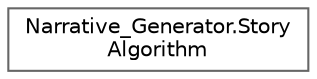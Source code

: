digraph "Graphical Class Hierarchy"
{
 // LATEX_PDF_SIZE
  bgcolor="transparent";
  edge [fontname=Helvetica,fontsize=10,labelfontname=Helvetica,labelfontsize=10];
  node [fontname=Helvetica,fontsize=10,shape=box,height=0.2,width=0.4];
  rankdir="LR";
  Node0 [label="Narrative_Generator.Story\lAlgorithm",height=0.2,width=0.4,color="grey40", fillcolor="white", style="filled",URL="$class_narrative___generator_1_1_story_algorithm.html",tooltip=" "];
}
